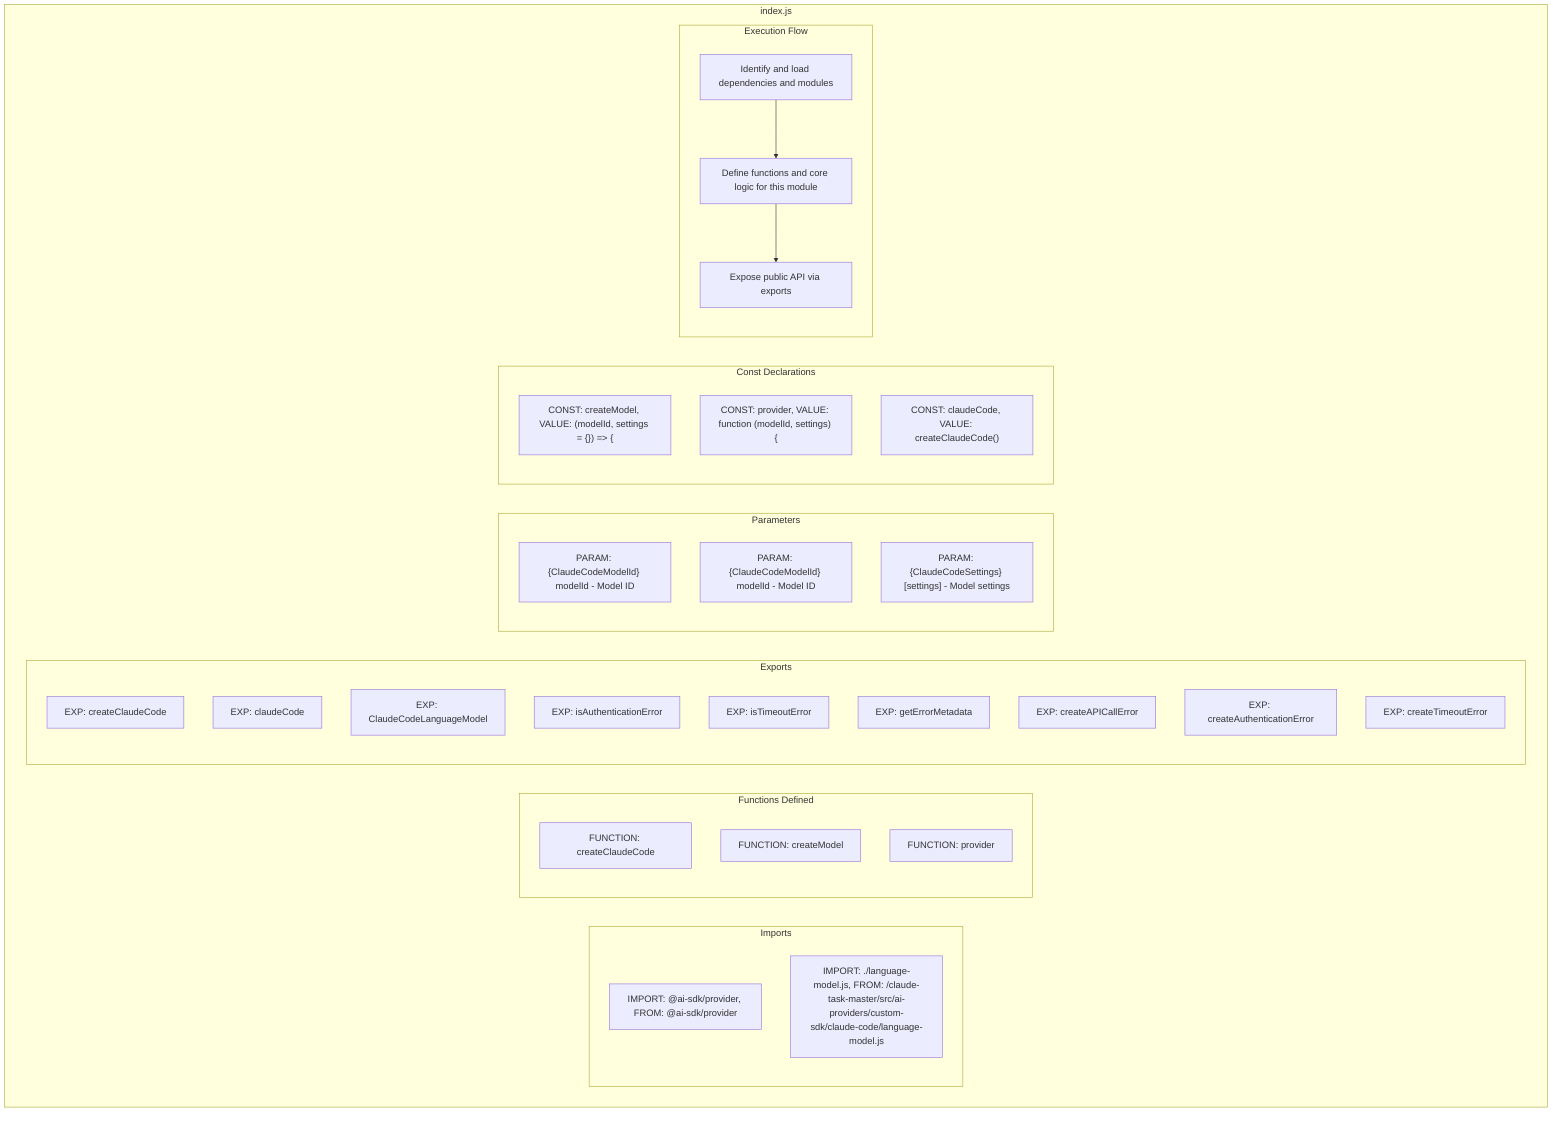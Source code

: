 flowchart TB
    subgraph Imports["Imports"]
        I1["IMPORT: @ai-sdk/provider, FROM: @ai-sdk/provider"]
        I2["IMPORT: ./language-model.js, FROM: /claude-task-master/src/ai-providers/custom-sdk/claude-code/language-model.js"]
    end
    subgraph FunctionsDefined["Functions Defined"]
        FU1["FUNCTION: createClaudeCode"]
        FU2["FUNCTION: createModel"]
        FU3["FUNCTION: provider"]
    end
    subgraph Exports["Exports"]
        E1["EXP: createClaudeCode"]
        E2["EXP: claudeCode"]
        E3["EXP: ClaudeCodeLanguageModel"]
        E4["EXP: isAuthenticationError"]
        E5["EXP: isTimeoutError"]
        E6["EXP: getErrorMetadata"]
        E7["EXP: createAPICallError"]
        E8["EXP: createAuthenticationError"]
        E9["EXP: createTimeoutError"]
    end
    subgraph Parameters["Parameters"]
        P1["PARAM: {ClaudeCodeModelId} modelId - Model ID"]
        P2["PARAM: {ClaudeCodeModelId} modelId - Model ID"]
        P3["PARAM: {ClaudeCodeSettings} [settings] - Model settings"]
    end
    subgraph Constants["Const Declarations"]
        C1["CONST: createModel, VALUE: (modelId, settings = {}) => {"]
        C2["CONST: provider, VALUE: function (modelId, settings) {"]
        C3["CONST: claudeCode, VALUE: createClaudeCode()"]
    end
    subgraph ExecutionFlow["Execution Flow"]
        FL1["Identify and load dependencies and modules"]
        FL2["Define functions and core logic for this module"]
        FL3["Expose public API via exports"]
    end
    subgraph FileName["index.js"]
        Imports
        FunctionsDefined
        Exports
        Parameters
        Constants
        ExecutionFlow
    end
    FL1 --> FL2
    FL2 --> FL3